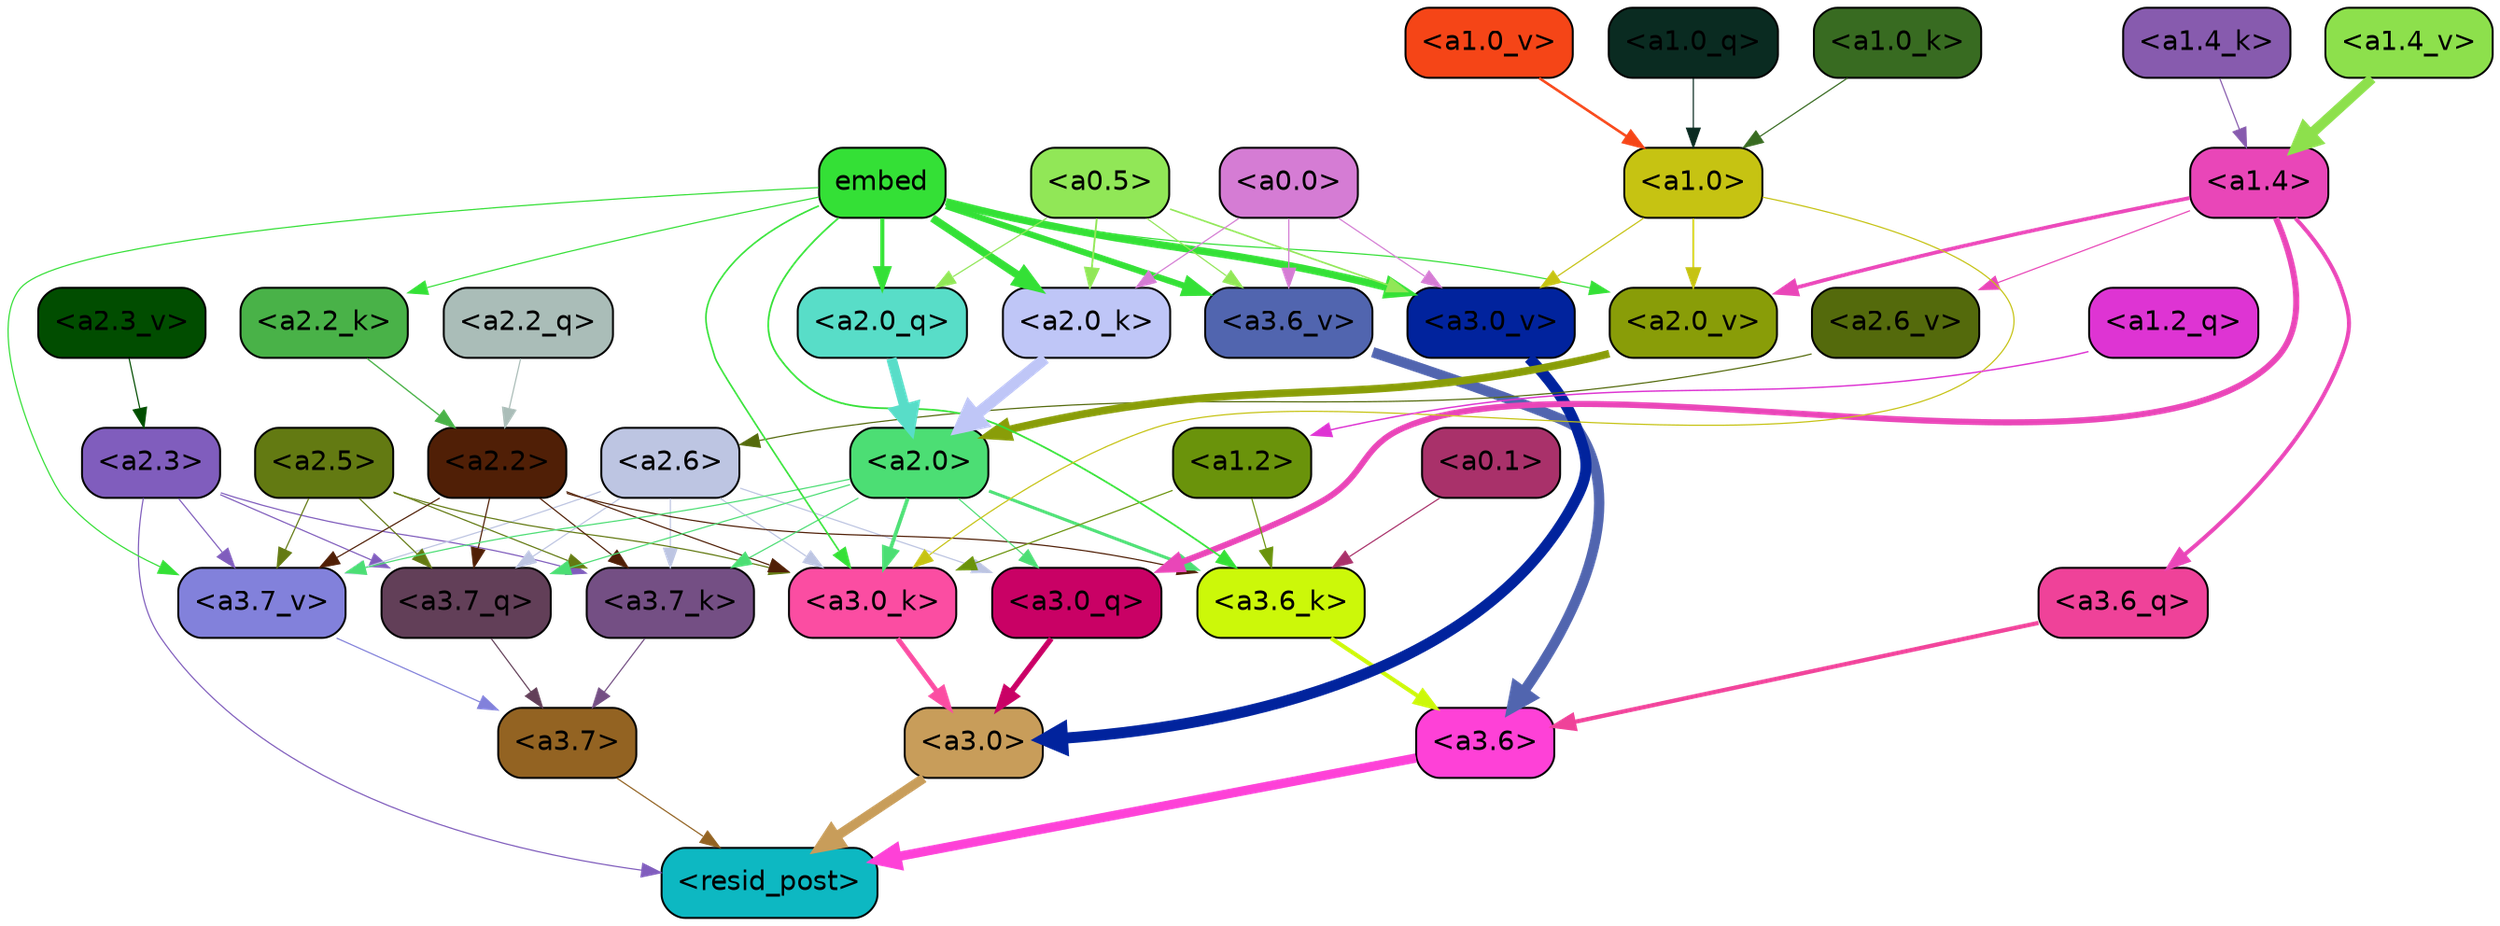 strict digraph "" {
	graph [bgcolor=transparent,
		layout=dot,
		overlap=false,
		splines=true
	];
	"<a3.7>"	[color=black,
		fillcolor="#936322",
		fontname=Helvetica,
		shape=box,
		style="filled, rounded"];
	"<resid_post>"	[color=black,
		fillcolor="#0db8c2",
		fontname=Helvetica,
		shape=box,
		style="filled, rounded"];
	"<a3.7>" -> "<resid_post>"	[color="#936322",
		penwidth=0.6];
	"<a3.6>"	[color=black,
		fillcolor="#fe41d7",
		fontname=Helvetica,
		shape=box,
		style="filled, rounded"];
	"<a3.6>" -> "<resid_post>"	[color="#fe41d7",
		penwidth=4.751592040061951];
	"<a3.0>"	[color=black,
		fillcolor="#c89d5a",
		fontname=Helvetica,
		shape=box,
		style="filled, rounded"];
	"<a3.0>" -> "<resid_post>"	[color="#c89d5a",
		penwidth=4.904066681861877];
	"<a2.3>"	[color=black,
		fillcolor="#805dbd",
		fontname=Helvetica,
		shape=box,
		style="filled, rounded"];
	"<a2.3>" -> "<resid_post>"	[color="#805dbd",
		penwidth=0.6];
	"<a3.7_q>"	[color=black,
		fillcolor="#623f58",
		fontname=Helvetica,
		shape=box,
		style="filled, rounded"];
	"<a2.3>" -> "<a3.7_q>"	[color="#805dbd",
		penwidth=0.6];
	"<a3.7_k>"	[color=black,
		fillcolor="#744f84",
		fontname=Helvetica,
		shape=box,
		style="filled, rounded"];
	"<a2.3>" -> "<a3.7_k>"	[color="#805dbd",
		penwidth=0.6069068089127541];
	"<a3.7_v>"	[color=black,
		fillcolor="#8281db",
		fontname=Helvetica,
		shape=box,
		style="filled, rounded"];
	"<a2.3>" -> "<a3.7_v>"	[color="#805dbd",
		penwidth=0.6];
	"<a3.7_q>" -> "<a3.7>"	[color="#623f58",
		penwidth=0.6];
	"<a3.6_q>"	[color=black,
		fillcolor="#ef4299",
		fontname=Helvetica,
		shape=box,
		style="filled, rounded"];
	"<a3.6_q>" -> "<a3.6>"	[color="#ef4299",
		penwidth=2.160832464694977];
	"<a3.0_q>"	[color=black,
		fillcolor="#c90165",
		fontname=Helvetica,
		shape=box,
		style="filled, rounded"];
	"<a3.0_q>" -> "<a3.0>"	[color="#c90165",
		penwidth=2.870753765106201];
	"<a3.7_k>" -> "<a3.7>"	[color="#744f84",
		penwidth=0.6];
	"<a3.6_k>"	[color=black,
		fillcolor="#ccf809",
		fontname=Helvetica,
		shape=box,
		style="filled, rounded"];
	"<a3.6_k>" -> "<a3.6>"	[color="#ccf809",
		penwidth=2.13908451795578];
	"<a3.0_k>"	[color=black,
		fillcolor="#fb4da2",
		fontname=Helvetica,
		shape=box,
		style="filled, rounded"];
	"<a3.0_k>" -> "<a3.0>"	[color="#fb4da2",
		penwidth=2.520303964614868];
	"<a3.7_v>" -> "<a3.7>"	[color="#8281db",
		penwidth=0.6];
	"<a3.6_v>"	[color=black,
		fillcolor="#5165af",
		fontname=Helvetica,
		shape=box,
		style="filled, rounded"];
	"<a3.6_v>" -> "<a3.6>"	[color="#5165af",
		penwidth=5.297133803367615];
	"<a3.0_v>"	[color=black,
		fillcolor="#01239d",
		fontname=Helvetica,
		shape=box,
		style="filled, rounded"];
	"<a3.0_v>" -> "<a3.0>"	[color="#01239d",
		penwidth=5.680712580680847];
	"<a2.6>"	[color=black,
		fillcolor="#bdc5e2",
		fontname=Helvetica,
		shape=box,
		style="filled, rounded"];
	"<a2.6>" -> "<a3.7_q>"	[color="#bdc5e2",
		penwidth=0.6];
	"<a2.6>" -> "<a3.0_q>"	[color="#bdc5e2",
		penwidth=0.6];
	"<a2.6>" -> "<a3.7_k>"	[color="#bdc5e2",
		penwidth=0.6];
	"<a2.6>" -> "<a3.0_k>"	[color="#bdc5e2",
		penwidth=0.6];
	"<a2.6>" -> "<a3.7_v>"	[color="#bdc5e2",
		penwidth=0.6];
	"<a2.5>"	[color=black,
		fillcolor="#637a12",
		fontname=Helvetica,
		shape=box,
		style="filled, rounded"];
	"<a2.5>" -> "<a3.7_q>"	[color="#637a12",
		penwidth=0.6];
	"<a2.5>" -> "<a3.7_k>"	[color="#637a12",
		penwidth=0.6];
	"<a2.5>" -> "<a3.0_k>"	[color="#637a12",
		penwidth=0.6];
	"<a2.5>" -> "<a3.7_v>"	[color="#637a12",
		penwidth=0.6];
	"<a2.2>"	[color=black,
		fillcolor="#501f06",
		fontname=Helvetica,
		shape=box,
		style="filled, rounded"];
	"<a2.2>" -> "<a3.7_q>"	[color="#501f06",
		penwidth=0.6];
	"<a2.2>" -> "<a3.7_k>"	[color="#501f06",
		penwidth=0.6];
	"<a2.2>" -> "<a3.6_k>"	[color="#501f06",
		penwidth=0.6];
	"<a2.2>" -> "<a3.0_k>"	[color="#501f06",
		penwidth=0.6];
	"<a2.2>" -> "<a3.7_v>"	[color="#501f06",
		penwidth=0.6];
	"<a2.0>"	[color=black,
		fillcolor="#4cde74",
		fontname=Helvetica,
		shape=box,
		style="filled, rounded"];
	"<a2.0>" -> "<a3.7_q>"	[color="#4cde74",
		penwidth=0.6];
	"<a2.0>" -> "<a3.0_q>"	[color="#4cde74",
		penwidth=0.6];
	"<a2.0>" -> "<a3.7_k>"	[color="#4cde74",
		penwidth=0.6];
	"<a2.0>" -> "<a3.6_k>"	[color="#4cde74",
		penwidth=1.564806342124939];
	"<a2.0>" -> "<a3.0_k>"	[color="#4cde74",
		penwidth=1.9353990852832794];
	"<a2.0>" -> "<a3.7_v>"	[color="#4cde74",
		penwidth=0.6];
	"<a1.4>"	[color=black,
		fillcolor="#e946b8",
		fontname=Helvetica,
		shape=box,
		style="filled, rounded"];
	"<a1.4>" -> "<a3.6_q>"	[color="#e946b8",
		penwidth=2.0727532356977463];
	"<a1.4>" -> "<a3.0_q>"	[color="#e946b8",
		penwidth=3.1279823780059814];
	"<a2.6_v>"	[color=black,
		fillcolor="#546a0c",
		fontname=Helvetica,
		shape=box,
		style="filled, rounded"];
	"<a1.4>" -> "<a2.6_v>"	[color="#e946b8",
		penwidth=0.6];
	"<a2.0_v>"	[color=black,
		fillcolor="#899d08",
		fontname=Helvetica,
		shape=box,
		style="filled, rounded"];
	"<a1.4>" -> "<a2.0_v>"	[color="#e946b8",
		penwidth=1.9170897603034973];
	"<a1.2>"	[color=black,
		fillcolor="#6a930b",
		fontname=Helvetica,
		shape=box,
		style="filled, rounded"];
	"<a1.2>" -> "<a3.6_k>"	[color="#6a930b",
		penwidth=0.6];
	"<a1.2>" -> "<a3.0_k>"	[color="#6a930b",
		penwidth=0.6];
	"<a0.1>"	[color=black,
		fillcolor="#a9316a",
		fontname=Helvetica,
		shape=box,
		style="filled, rounded"];
	"<a0.1>" -> "<a3.6_k>"	[color="#a9316a",
		penwidth=0.6];
	embed	[color=black,
		fillcolor="#34e036",
		fontname=Helvetica,
		shape=box,
		style="filled, rounded"];
	embed -> "<a3.6_k>"	[color="#34e036",
		penwidth=0.8915999233722687];
	embed -> "<a3.0_k>"	[color="#34e036",
		penwidth=0.832088902592659];
	embed -> "<a3.7_v>"	[color="#34e036",
		penwidth=0.6];
	embed -> "<a3.6_v>"	[color="#34e036",
		penwidth=3.1840110421180725];
	embed -> "<a3.0_v>"	[color="#34e036",
		penwidth=3.8132747188210487];
	"<a2.0_q>"	[color=black,
		fillcolor="#58ddc8",
		fontname=Helvetica,
		shape=box,
		style="filled, rounded"];
	embed -> "<a2.0_q>"	[color="#34e036",
		penwidth=2.084651827812195];
	"<a2.2_k>"	[color=black,
		fillcolor="#49b248",
		fontname=Helvetica,
		shape=box,
		style="filled, rounded"];
	embed -> "<a2.2_k>"	[color="#34e036",
		penwidth=0.6];
	"<a2.0_k>"	[color=black,
		fillcolor="#bfc6f7",
		fontname=Helvetica,
		shape=box,
		style="filled, rounded"];
	embed -> "<a2.0_k>"	[color="#34e036",
		penwidth=4.084526404738426];
	embed -> "<a2.0_v>"	[color="#34e036",
		penwidth=0.6];
	"<a1.0>"	[color=black,
		fillcolor="#c6c312",
		fontname=Helvetica,
		shape=box,
		style="filled, rounded"];
	"<a1.0>" -> "<a3.0_k>"	[color="#c6c312",
		penwidth=0.6];
	"<a1.0>" -> "<a3.0_v>"	[color="#c6c312",
		penwidth=0.6];
	"<a1.0>" -> "<a2.0_v>"	[color="#c6c312",
		penwidth=0.9450988052412868];
	"<a0.5>"	[color=black,
		fillcolor="#91e757",
		fontname=Helvetica,
		shape=box,
		style="filled, rounded"];
	"<a0.5>" -> "<a3.6_v>"	[color="#91e757",
		penwidth=0.6];
	"<a0.5>" -> "<a3.0_v>"	[color="#91e757",
		penwidth=0.8331108838319778];
	"<a0.5>" -> "<a2.0_q>"	[color="#91e757",
		penwidth=0.6];
	"<a0.5>" -> "<a2.0_k>"	[color="#91e757",
		penwidth=0.9412797391414642];
	"<a0.0>"	[color=black,
		fillcolor="#d57cd4",
		fontname=Helvetica,
		shape=box,
		style="filled, rounded"];
	"<a0.0>" -> "<a3.6_v>"	[color="#d57cd4",
		penwidth=0.6];
	"<a0.0>" -> "<a3.0_v>"	[color="#d57cd4",
		penwidth=0.6];
	"<a0.0>" -> "<a2.0_k>"	[color="#d57cd4",
		penwidth=0.6];
	"<a2.2_q>"	[color=black,
		fillcolor="#aabdb8",
		fontname=Helvetica,
		shape=box,
		style="filled, rounded"];
	"<a2.2_q>" -> "<a2.2>"	[color="#aabdb8",
		penwidth=0.6];
	"<a2.0_q>" -> "<a2.0>"	[color="#58ddc8",
		penwidth=5.29856276512146];
	"<a2.2_k>" -> "<a2.2>"	[color="#49b248",
		penwidth=0.6722683310508728];
	"<a2.0_k>" -> "<a2.0>"	[color="#bfc6f7",
		penwidth=5.859246134757996];
	"<a2.6_v>" -> "<a2.6>"	[color="#546a0c",
		penwidth=0.6];
	"<a2.3_v>"	[color=black,
		fillcolor="#014d00",
		fontname=Helvetica,
		shape=box,
		style="filled, rounded"];
	"<a2.3_v>" -> "<a2.3>"	[color="#014d00",
		penwidth=0.6];
	"<a2.0_v>" -> "<a2.0>"	[color="#899d08",
		penwidth=3.9621697664260864];
	"<a1.2_q>"	[color=black,
		fillcolor="#de34d3",
		fontname=Helvetica,
		shape=box,
		style="filled, rounded"];
	"<a1.2_q>" -> "<a1.2>"	[color="#de34d3",
		penwidth=0.7185482024215162];
	"<a1.0_q>"	[color=black,
		fillcolor="#0a2b21",
		fontname=Helvetica,
		shape=box,
		style="filled, rounded"];
	"<a1.0_q>" -> "<a1.0>"	[color="#0a2b21",
		penwidth=0.6];
	"<a1.4_k>"	[color=black,
		fillcolor="#875bae",
		fontname=Helvetica,
		shape=box,
		style="filled, rounded"];
	"<a1.4_k>" -> "<a1.4>"	[color="#875bae",
		penwidth=0.6];
	"<a1.0_k>"	[color=black,
		fillcolor="#386b21",
		fontname=Helvetica,
		shape=box,
		style="filled, rounded"];
	"<a1.0_k>" -> "<a1.0>"	[color="#386b21",
		penwidth=0.6];
	"<a1.4_v>"	[color=black,
		fillcolor="#8de04c",
		fontname=Helvetica,
		shape=box,
		style="filled, rounded"];
	"<a1.4_v>" -> "<a1.4>"	[color="#8de04c",
		penwidth=5.280138969421387];
	"<a1.0_v>"	[color=black,
		fillcolor="#f54517",
		fontname=Helvetica,
		shape=box,
		style="filled, rounded"];
	"<a1.0_v>" -> "<a1.0>"	[color="#f54517",
		penwidth=1.318962275981903];
}
